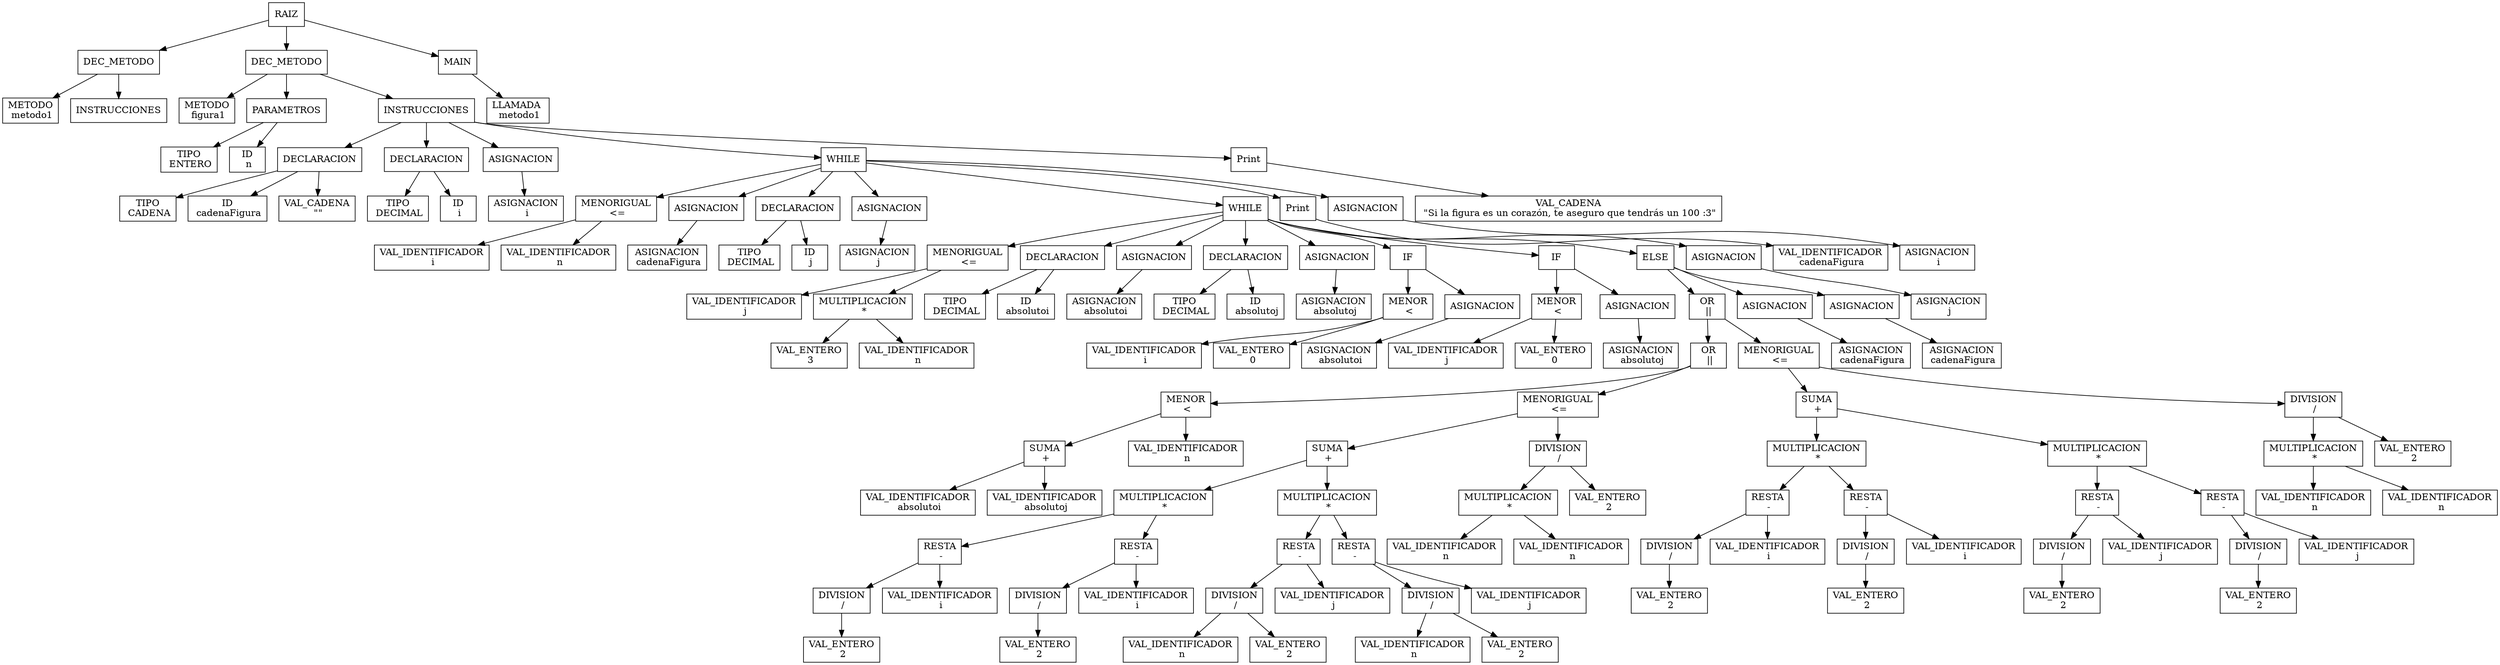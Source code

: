 digraph G {
node [shape="box"]Nodo0[label="RAIZ"];
Nodo1[label="DEC_METODO"];
Nodo0->Nodo1;
Nodo2[label="METODO
 metodo1"];
Nodo1->Nodo2;
Nodo3[label="INSTRUCCIONES"];
Nodo1->Nodo3;
Nodo4[label="DEC_METODO"];
Nodo0->Nodo4;
Nodo5[label="METODO
 figura1"];
Nodo4->Nodo5;
Nodo6[label="PARAMETROS"];
Nodo4->Nodo6;
Nodo7[label="TIPO
 ENTERO"];
Nodo6->Nodo7;
Nodo8[label="ID
 n"];
Nodo6->Nodo8;
Nodo9[label="INSTRUCCIONES"];
Nodo4->Nodo9;
Nodo10[label="DECLARACION"];
Nodo9->Nodo10;
Nodo11[label="TIPO
 CADENA"];
Nodo10->Nodo11;
Nodo12[label="ID
 cadenaFigura"];
Nodo10->Nodo12;
Nodo13[label="VAL_CADENA
 \"\""];
Nodo10->Nodo13;
Nodo14[label="DECLARACION"];
Nodo9->Nodo14;
Nodo15[label="TIPO
 DECIMAL"];
Nodo14->Nodo15;
Nodo16[label="ID
 i"];
Nodo14->Nodo16;
Nodo17[label="ASIGNACION"];
Nodo9->Nodo17;
Nodo18[label="ASIGNACION
 i"];
Nodo17->Nodo18;
Nodo19[label="WHILE"];
Nodo9->Nodo19;
Nodo20[label="MENORIGUAL
 <="];
Nodo19->Nodo20;
Nodo21[label="VAL_IDENTIFICADOR
 i"];
Nodo20->Nodo21;
Nodo22[label="VAL_IDENTIFICADOR
 n"];
Nodo20->Nodo22;
Nodo23[label="ASIGNACION"];
Nodo19->Nodo23;
Nodo24[label="ASIGNACION
 cadenaFigura"];
Nodo23->Nodo24;
Nodo25[label="DECLARACION"];
Nodo19->Nodo25;
Nodo26[label="TIPO
 DECIMAL"];
Nodo25->Nodo26;
Nodo27[label="ID
 j"];
Nodo25->Nodo27;
Nodo28[label="ASIGNACION"];
Nodo19->Nodo28;
Nodo29[label="ASIGNACION
 j"];
Nodo28->Nodo29;
Nodo30[label="WHILE"];
Nodo19->Nodo30;
Nodo31[label="MENORIGUAL
 <="];
Nodo30->Nodo31;
Nodo32[label="VAL_IDENTIFICADOR
 j"];
Nodo31->Nodo32;
Nodo33[label="MULTIPLICACION
 *"];
Nodo31->Nodo33;
Nodo34[label="VAL_ENTERO
 3"];
Nodo33->Nodo34;
Nodo35[label="VAL_IDENTIFICADOR
 n"];
Nodo33->Nodo35;
Nodo36[label="DECLARACION"];
Nodo30->Nodo36;
Nodo37[label="TIPO
 DECIMAL"];
Nodo36->Nodo37;
Nodo38[label="ID
 absolutoi"];
Nodo36->Nodo38;
Nodo39[label="ASIGNACION"];
Nodo30->Nodo39;
Nodo40[label="ASIGNACION
 absolutoi"];
Nodo39->Nodo40;
Nodo41[label="DECLARACION"];
Nodo30->Nodo41;
Nodo42[label="TIPO
 DECIMAL"];
Nodo41->Nodo42;
Nodo43[label="ID
 absolutoj"];
Nodo41->Nodo43;
Nodo44[label="ASIGNACION"];
Nodo30->Nodo44;
Nodo45[label="ASIGNACION
 absolutoj"];
Nodo44->Nodo45;
Nodo46[label="IF"];
Nodo30->Nodo46;
Nodo47[label="MENOR
 <"];
Nodo46->Nodo47;
Nodo48[label="VAL_IDENTIFICADOR
 i"];
Nodo47->Nodo48;
Nodo49[label="VAL_ENTERO
 0"];
Nodo47->Nodo49;
Nodo50[label="ASIGNACION"];
Nodo46->Nodo50;
Nodo51[label="ASIGNACION
 absolutoi"];
Nodo50->Nodo51;
Nodo52[label="IF"];
Nodo30->Nodo52;
Nodo53[label="MENOR
 <"];
Nodo52->Nodo53;
Nodo54[label="VAL_IDENTIFICADOR
 j"];
Nodo53->Nodo54;
Nodo55[label="VAL_ENTERO
 0"];
Nodo53->Nodo55;
Nodo56[label="ASIGNACION"];
Nodo52->Nodo56;
Nodo57[label="ASIGNACION
 absolutoj"];
Nodo56->Nodo57;
Nodo58[label="ELSE"];
Nodo30->Nodo58;
Nodo59[label="OR
 ||"];
Nodo58->Nodo59;
Nodo60[label="OR
 ||"];
Nodo59->Nodo60;
Nodo61[label="MENOR
 <"];
Nodo60->Nodo61;
Nodo62[label="SUMA
 +"];
Nodo61->Nodo62;
Nodo63[label="VAL_IDENTIFICADOR
 absolutoi"];
Nodo62->Nodo63;
Nodo64[label="VAL_IDENTIFICADOR
 absolutoj"];
Nodo62->Nodo64;
Nodo65[label="VAL_IDENTIFICADOR
 n"];
Nodo61->Nodo65;
Nodo66[label="MENORIGUAL
 <="];
Nodo60->Nodo66;
Nodo67[label="SUMA
 +"];
Nodo66->Nodo67;
Nodo68[label="MULTIPLICACION
 *"];
Nodo67->Nodo68;
Nodo69[label="RESTA
 -"];
Nodo68->Nodo69;
Nodo70[label="DIVISION
 /"];
Nodo69->Nodo70;
Nodo71[label="VAL_ENTERO
 2"];
Nodo70->Nodo71;
Nodo72[label="VAL_IDENTIFICADOR
 i"];
Nodo69->Nodo72;
Nodo73[label="RESTA
 -"];
Nodo68->Nodo73;
Nodo74[label="DIVISION
 /"];
Nodo73->Nodo74;
Nodo75[label="VAL_ENTERO
 2"];
Nodo74->Nodo75;
Nodo76[label="VAL_IDENTIFICADOR
 i"];
Nodo73->Nodo76;
Nodo77[label="MULTIPLICACION
 *"];
Nodo67->Nodo77;
Nodo78[label="RESTA
 -"];
Nodo77->Nodo78;
Nodo79[label="DIVISION
 /"];
Nodo78->Nodo79;
Nodo80[label="VAL_IDENTIFICADOR
 n"];
Nodo79->Nodo80;
Nodo81[label="VAL_ENTERO
 2"];
Nodo79->Nodo81;
Nodo82[label="VAL_IDENTIFICADOR
 j"];
Nodo78->Nodo82;
Nodo83[label="RESTA
 -"];
Nodo77->Nodo83;
Nodo84[label="DIVISION
 /"];
Nodo83->Nodo84;
Nodo85[label="VAL_IDENTIFICADOR
 n"];
Nodo84->Nodo85;
Nodo86[label="VAL_ENTERO
 2"];
Nodo84->Nodo86;
Nodo87[label="VAL_IDENTIFICADOR
 j"];
Nodo83->Nodo87;
Nodo88[label="DIVISION
 /"];
Nodo66->Nodo88;
Nodo89[label="MULTIPLICACION
 *"];
Nodo88->Nodo89;
Nodo90[label="VAL_IDENTIFICADOR
 n"];
Nodo89->Nodo90;
Nodo91[label="VAL_IDENTIFICADOR
 n"];
Nodo89->Nodo91;
Nodo92[label="VAL_ENTERO
 2"];
Nodo88->Nodo92;
Nodo93[label="MENORIGUAL
 <="];
Nodo59->Nodo93;
Nodo94[label="SUMA
 +"];
Nodo93->Nodo94;
Nodo95[label="MULTIPLICACION
 *"];
Nodo94->Nodo95;
Nodo96[label="RESTA
 -"];
Nodo95->Nodo96;
Nodo97[label="DIVISION
 /"];
Nodo96->Nodo97;
Nodo98[label="VAL_ENTERO
 2"];
Nodo97->Nodo98;
Nodo99[label="VAL_IDENTIFICADOR
 i"];
Nodo96->Nodo99;
Nodo100[label="RESTA
 -"];
Nodo95->Nodo100;
Nodo101[label="DIVISION
 /"];
Nodo100->Nodo101;
Nodo102[label="VAL_ENTERO
 2"];
Nodo101->Nodo102;
Nodo103[label="VAL_IDENTIFICADOR
 i"];
Nodo100->Nodo103;
Nodo104[label="MULTIPLICACION
 *"];
Nodo94->Nodo104;
Nodo105[label="RESTA
 -"];
Nodo104->Nodo105;
Nodo106[label="DIVISION
 /"];
Nodo105->Nodo106;
Nodo107[label="VAL_ENTERO
 2"];
Nodo106->Nodo107;
Nodo108[label="VAL_IDENTIFICADOR
 j"];
Nodo105->Nodo108;
Nodo109[label="RESTA
 -"];
Nodo104->Nodo109;
Nodo110[label="DIVISION
 /"];
Nodo109->Nodo110;
Nodo111[label="VAL_ENTERO
 2"];
Nodo110->Nodo111;
Nodo112[label="VAL_IDENTIFICADOR
 j"];
Nodo109->Nodo112;
Nodo113[label="DIVISION
 /"];
Nodo93->Nodo113;
Nodo114[label="MULTIPLICACION
 *"];
Nodo113->Nodo114;
Nodo115[label="VAL_IDENTIFICADOR
 n"];
Nodo114->Nodo115;
Nodo116[label="VAL_IDENTIFICADOR
 n"];
Nodo114->Nodo116;
Nodo117[label="VAL_ENTERO
 2"];
Nodo113->Nodo117;
Nodo118[label="ASIGNACION"];
Nodo58->Nodo118;
Nodo119[label="ASIGNACION
 cadenaFigura"];
Nodo118->Nodo119;
Nodo120[label="ASIGNACION"];
Nodo58->Nodo120;
Nodo121[label="ASIGNACION
 cadenaFigura"];
Nodo120->Nodo121;
Nodo122[label="ASIGNACION"];
Nodo30->Nodo122;
Nodo123[label="ASIGNACION
 j"];
Nodo122->Nodo123;
Nodo124[label="Print"];
Nodo19->Nodo124;
Nodo125[label="VAL_IDENTIFICADOR
 cadenaFigura"];
Nodo124->Nodo125;
Nodo126[label="ASIGNACION"];
Nodo19->Nodo126;
Nodo127[label="ASIGNACION
 i"];
Nodo126->Nodo127;
Nodo128[label="Print"];
Nodo9->Nodo128;
Nodo129[label="VAL_CADENA
 \"Si la figura es un corazón, te aseguro que tendrás un 100 :3\""];
Nodo128->Nodo129;
Nodo130[label="MAIN"];
Nodo0->Nodo130;
Nodo131[label="LLAMADA 
 metodo1"];
Nodo130->Nodo131;
}